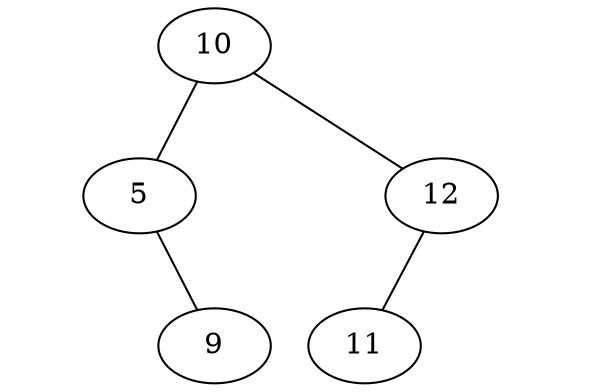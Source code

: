 graph {
	10 [label=10]
	5 [label=5]
	10 -- 5
	"5li" [style=invisible]
	5 -- "5li" [style=invis]
	5 -- "5li" [style=invis]
	9 [label=9]
	5 -- 9
	12 [label=12]
	10 -- 12
	11 [label=11]
	12 -- 11
	"12ri" [style=invisible]
	12 -- "12ri" [style=invis]
	12 -- "12ri" [style=invis]
}